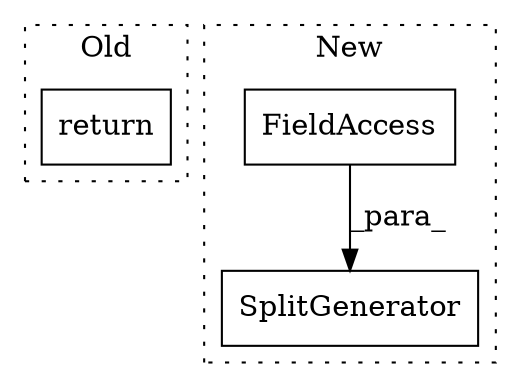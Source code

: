 digraph G {
subgraph cluster0 {
1 [label="return" a="41" s="1876" l="7" shape="box"];
label = "Old";
style="dotted";
}
subgraph cluster1 {
2 [label="SplitGenerator" a="32" s="2481,2675" l="15,1" shape="box"];
3 [label="FieldAccess" a="22" s="2496" l="30" shape="box"];
label = "New";
style="dotted";
}
3 -> 2 [label="_para_"];
}